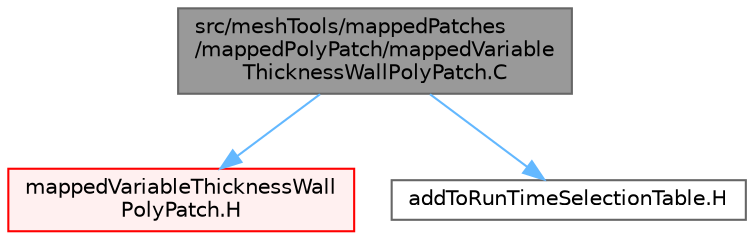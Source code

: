 digraph "src/meshTools/mappedPatches/mappedPolyPatch/mappedVariableThicknessWallPolyPatch.C"
{
 // LATEX_PDF_SIZE
  bgcolor="transparent";
  edge [fontname=Helvetica,fontsize=10,labelfontname=Helvetica,labelfontsize=10];
  node [fontname=Helvetica,fontsize=10,shape=box,height=0.2,width=0.4];
  Node1 [id="Node000001",label="src/meshTools/mappedPatches\l/mappedPolyPatch/mappedVariable\lThicknessWallPolyPatch.C",height=0.2,width=0.4,color="gray40", fillcolor="grey60", style="filled", fontcolor="black",tooltip=" "];
  Node1 -> Node2 [id="edge1_Node000001_Node000002",color="steelblue1",style="solid",tooltip=" "];
  Node2 [id="Node000002",label="mappedVariableThicknessWall\lPolyPatch.H",height=0.2,width=0.4,color="red", fillcolor="#FFF0F0", style="filled",URL="$mappedVariableThicknessWallPolyPatch_8H.html",tooltip=" "];
  Node1 -> Node304 [id="edge2_Node000001_Node000304",color="steelblue1",style="solid",tooltip=" "];
  Node304 [id="Node000304",label="addToRunTimeSelectionTable.H",height=0.2,width=0.4,color="grey40", fillcolor="white", style="filled",URL="$addToRunTimeSelectionTable_8H.html",tooltip="Macros for easy insertion into run-time selection tables."];
}

